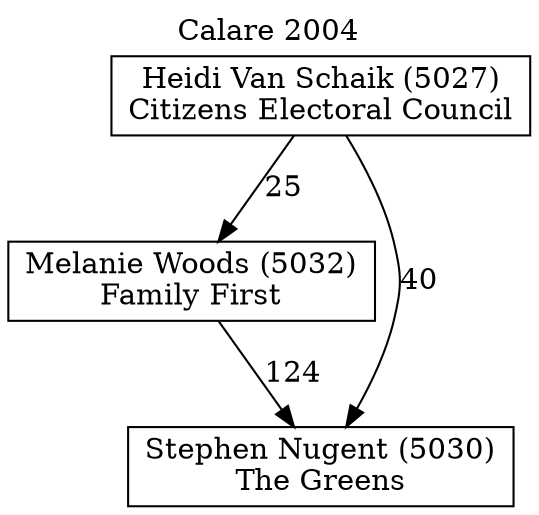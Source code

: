 // House preference flow
digraph "Stephen Nugent (5030)_Calare_2004" {
	graph [label="Calare 2004" labelloc=t mclimit=10]
	node [shape=box]
	"Heidi Van Schaik (5027)" [label="Heidi Van Schaik (5027)
Citizens Electoral Council"]
	"Melanie Woods (5032)" [label="Melanie Woods (5032)
Family First"]
	"Stephen Nugent (5030)" [label="Stephen Nugent (5030)
The Greens"]
	"Heidi Van Schaik (5027)" -> "Melanie Woods (5032)" [label=25]
	"Heidi Van Schaik (5027)" -> "Stephen Nugent (5030)" [label=40]
	"Melanie Woods (5032)" -> "Stephen Nugent (5030)" [label=124]
}
